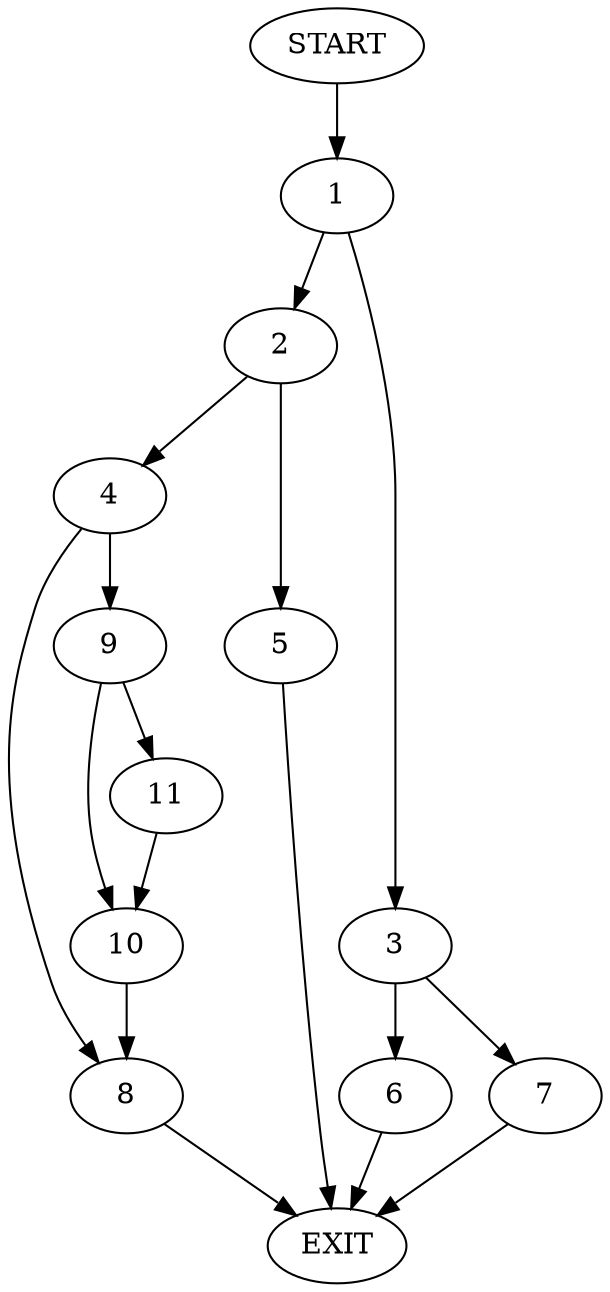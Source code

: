 digraph {
0 [label="START"]
12 [label="EXIT"]
0 -> 1
1 -> 2
1 -> 3
2 -> 4
2 -> 5
3 -> 6
3 -> 7
4 -> 8
4 -> 9
5 -> 12
9 -> 10
9 -> 11
8 -> 12
10 -> 8
11 -> 10
7 -> 12
6 -> 12
}
